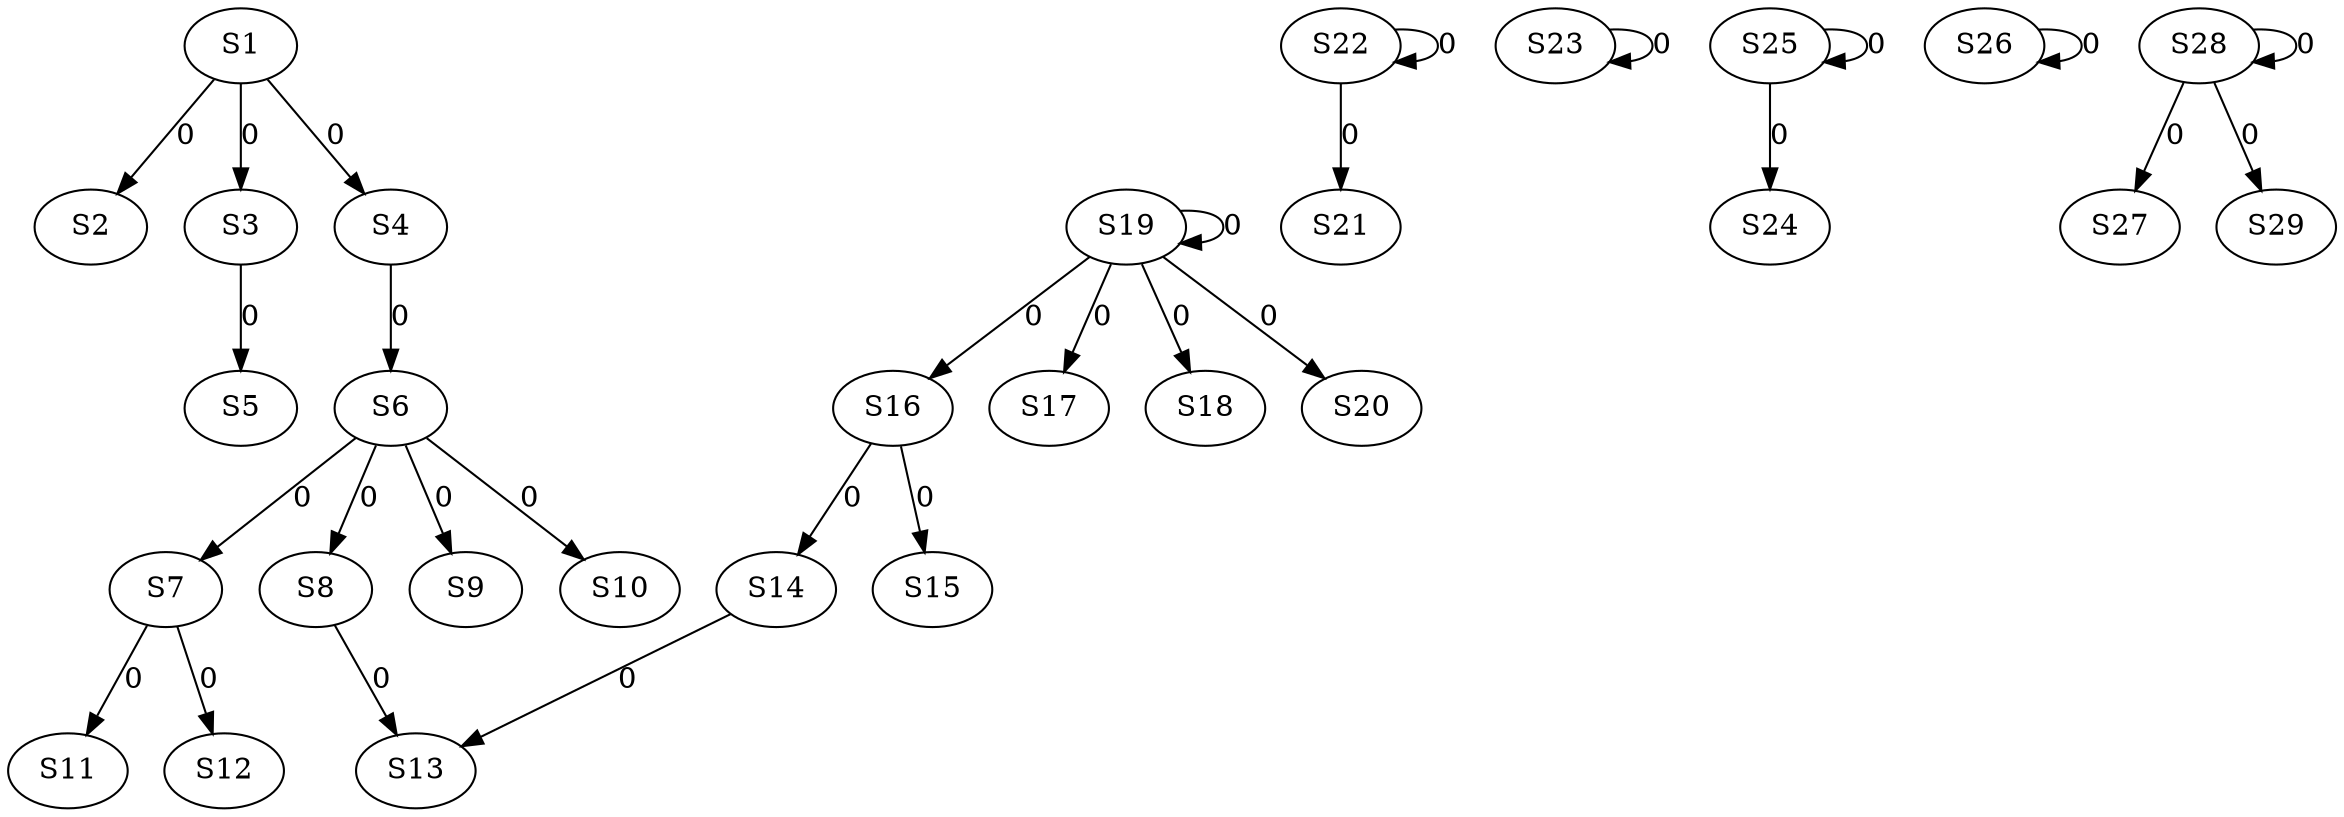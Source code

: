 strict digraph {
	S1 -> S2 [ label = 0 ];
	S1 -> S3 [ label = 0 ];
	S1 -> S4 [ label = 0 ];
	S3 -> S5 [ label = 0 ];
	S4 -> S6 [ label = 0 ];
	S6 -> S7 [ label = 0 ];
	S6 -> S8 [ label = 0 ];
	S6 -> S9 [ label = 0 ];
	S6 -> S10 [ label = 0 ];
	S7 -> S11 [ label = 0 ];
	S7 -> S12 [ label = 0 ];
	S8 -> S13 [ label = 0 ];
	S16 -> S14 [ label = 0 ];
	S16 -> S15 [ label = 0 ];
	S19 -> S16 [ label = 0 ];
	S19 -> S17 [ label = 0 ];
	S19 -> S18 [ label = 0 ];
	S19 -> S19 [ label = 0 ];
	S19 -> S20 [ label = 0 ];
	S22 -> S21 [ label = 0 ];
	S22 -> S22 [ label = 0 ];
	S23 -> S23 [ label = 0 ];
	S25 -> S24 [ label = 0 ];
	S25 -> S25 [ label = 0 ];
	S26 -> S26 [ label = 0 ];
	S28 -> S27 [ label = 0 ];
	S28 -> S28 [ label = 0 ];
	S28 -> S29 [ label = 0 ];
	S14 -> S13 [ label = 0 ];
}